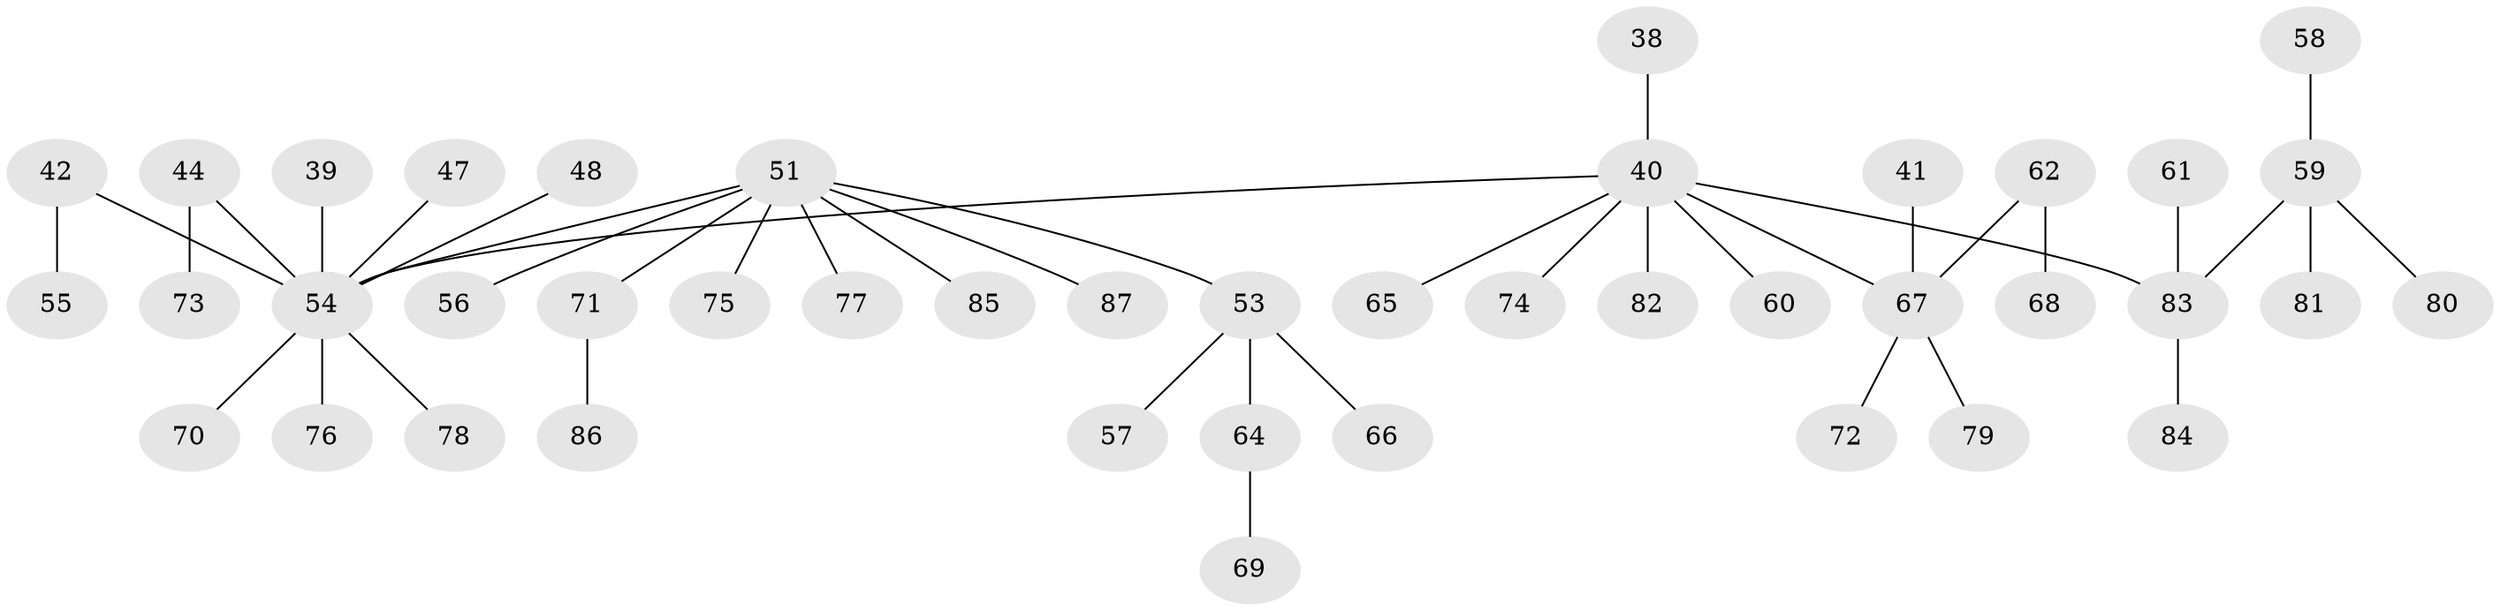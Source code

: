 // original degree distribution, {6: 0.034482758620689655, 4: 0.04597701149425287, 3: 0.14942528735632185, 2: 0.19540229885057472, 8: 0.011494252873563218, 5: 0.022988505747126436, 1: 0.5402298850574713}
// Generated by graph-tools (version 1.1) at 2025/54/03/09/25 04:54:00]
// undirected, 43 vertices, 42 edges
graph export_dot {
graph [start="1"]
  node [color=gray90,style=filled];
  38;
  39;
  40 [super="+9+15+30+37"];
  41;
  42 [super="+34"];
  44;
  47;
  48;
  51 [super="+16+50+27+43"];
  53;
  54 [super="+52"];
  55;
  56;
  57;
  58;
  59 [super="+26"];
  60;
  61;
  62;
  64;
  65;
  66;
  67 [super="+63+36+33"];
  68;
  69;
  70;
  71;
  72;
  73;
  74;
  75;
  76;
  77;
  78;
  79;
  80;
  81;
  82;
  83 [super="+11"];
  84;
  85;
  86;
  87;
  38 -- 40;
  39 -- 54;
  40 -- 60;
  40 -- 82;
  40 -- 65;
  40 -- 74;
  40 -- 83;
  40 -- 54;
  40 -- 67;
  41 -- 67;
  42 -- 55;
  42 -- 54;
  44 -- 73;
  44 -- 54;
  47 -- 54;
  48 -- 54;
  51 -- 85;
  51 -- 53;
  51 -- 56;
  51 -- 87;
  51 -- 71;
  51 -- 75;
  51 -- 77;
  51 -- 54;
  53 -- 57;
  53 -- 64;
  53 -- 66;
  54 -- 78;
  54 -- 70;
  54 -- 76;
  58 -- 59;
  59 -- 80;
  59 -- 81;
  59 -- 83;
  61 -- 83;
  62 -- 68;
  62 -- 67;
  64 -- 69;
  67 -- 79;
  67 -- 72;
  71 -- 86;
  83 -- 84;
}
